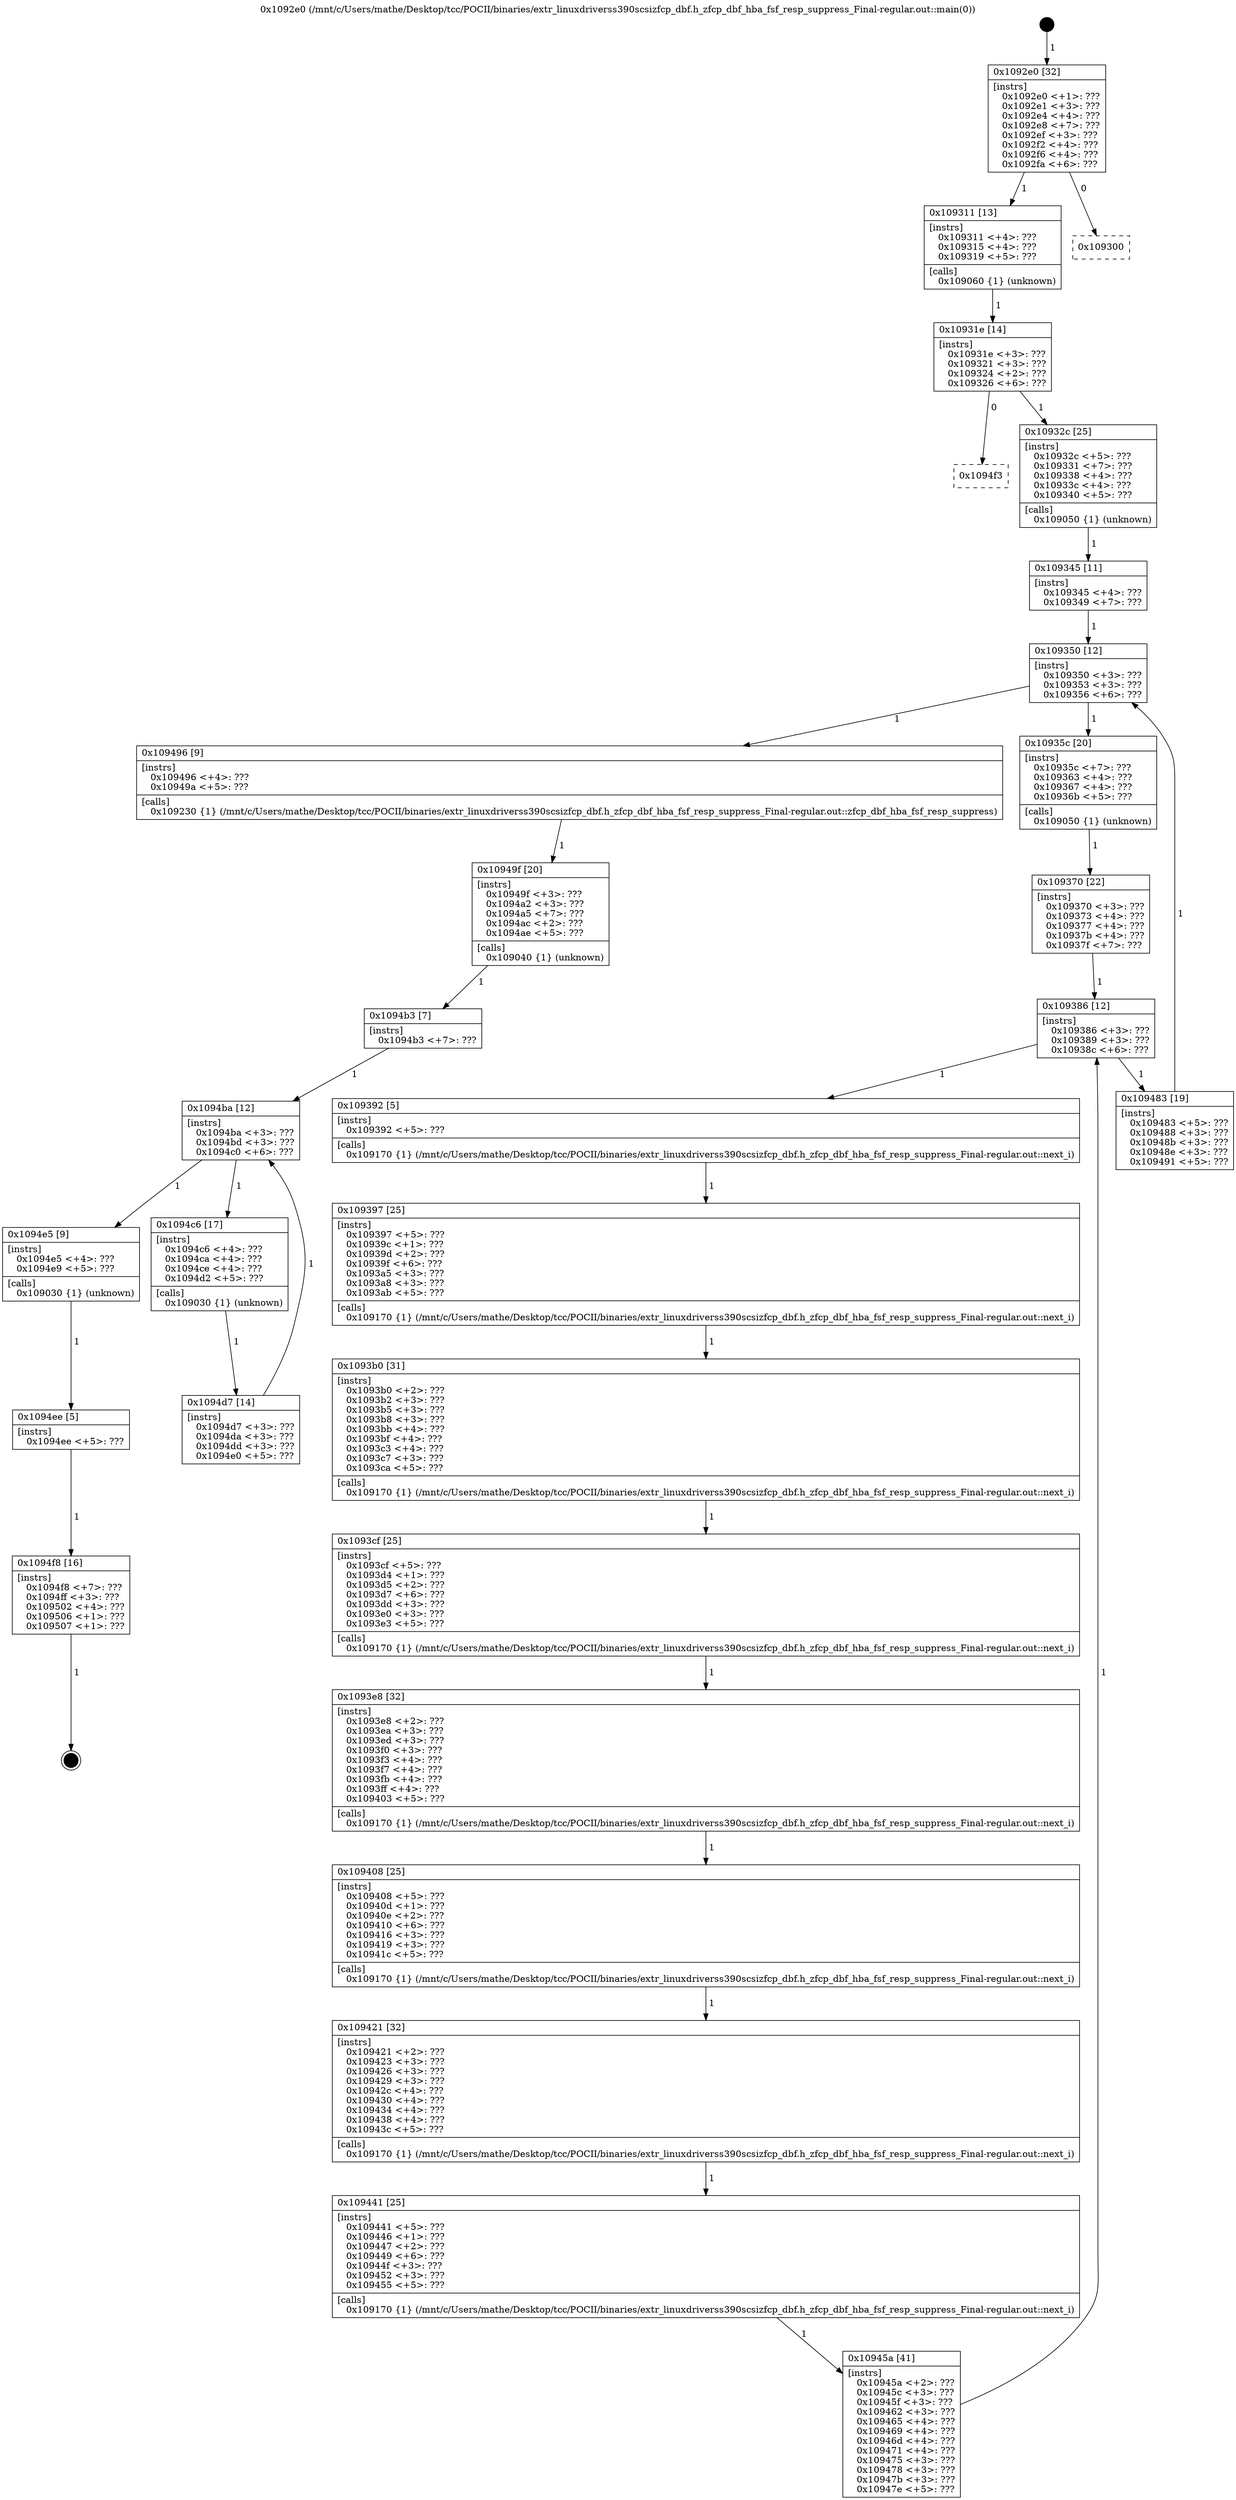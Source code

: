 digraph "0x1092e0" {
  label = "0x1092e0 (/mnt/c/Users/mathe/Desktop/tcc/POCII/binaries/extr_linuxdriverss390scsizfcp_dbf.h_zfcp_dbf_hba_fsf_resp_suppress_Final-regular.out::main(0))"
  labelloc = "t"
  node[shape=record]

  Entry [label="",width=0.3,height=0.3,shape=circle,fillcolor=black,style=filled]
  "0x1092e0" [label="{
     0x1092e0 [32]\l
     | [instrs]\l
     &nbsp;&nbsp;0x1092e0 \<+1\>: ???\l
     &nbsp;&nbsp;0x1092e1 \<+3\>: ???\l
     &nbsp;&nbsp;0x1092e4 \<+4\>: ???\l
     &nbsp;&nbsp;0x1092e8 \<+7\>: ???\l
     &nbsp;&nbsp;0x1092ef \<+3\>: ???\l
     &nbsp;&nbsp;0x1092f2 \<+4\>: ???\l
     &nbsp;&nbsp;0x1092f6 \<+4\>: ???\l
     &nbsp;&nbsp;0x1092fa \<+6\>: ???\l
  }"]
  "0x109311" [label="{
     0x109311 [13]\l
     | [instrs]\l
     &nbsp;&nbsp;0x109311 \<+4\>: ???\l
     &nbsp;&nbsp;0x109315 \<+4\>: ???\l
     &nbsp;&nbsp;0x109319 \<+5\>: ???\l
     | [calls]\l
     &nbsp;&nbsp;0x109060 \{1\} (unknown)\l
  }"]
  "0x109300" [label="{
     0x109300\l
  }", style=dashed]
  "0x10931e" [label="{
     0x10931e [14]\l
     | [instrs]\l
     &nbsp;&nbsp;0x10931e \<+3\>: ???\l
     &nbsp;&nbsp;0x109321 \<+3\>: ???\l
     &nbsp;&nbsp;0x109324 \<+2\>: ???\l
     &nbsp;&nbsp;0x109326 \<+6\>: ???\l
  }"]
  "0x1094f3" [label="{
     0x1094f3\l
  }", style=dashed]
  "0x10932c" [label="{
     0x10932c [25]\l
     | [instrs]\l
     &nbsp;&nbsp;0x10932c \<+5\>: ???\l
     &nbsp;&nbsp;0x109331 \<+7\>: ???\l
     &nbsp;&nbsp;0x109338 \<+4\>: ???\l
     &nbsp;&nbsp;0x10933c \<+4\>: ???\l
     &nbsp;&nbsp;0x109340 \<+5\>: ???\l
     | [calls]\l
     &nbsp;&nbsp;0x109050 \{1\} (unknown)\l
  }"]
  Exit [label="",width=0.3,height=0.3,shape=circle,fillcolor=black,style=filled,peripheries=2]
  "0x109350" [label="{
     0x109350 [12]\l
     | [instrs]\l
     &nbsp;&nbsp;0x109350 \<+3\>: ???\l
     &nbsp;&nbsp;0x109353 \<+3\>: ???\l
     &nbsp;&nbsp;0x109356 \<+6\>: ???\l
  }"]
  "0x109496" [label="{
     0x109496 [9]\l
     | [instrs]\l
     &nbsp;&nbsp;0x109496 \<+4\>: ???\l
     &nbsp;&nbsp;0x10949a \<+5\>: ???\l
     | [calls]\l
     &nbsp;&nbsp;0x109230 \{1\} (/mnt/c/Users/mathe/Desktop/tcc/POCII/binaries/extr_linuxdriverss390scsizfcp_dbf.h_zfcp_dbf_hba_fsf_resp_suppress_Final-regular.out::zfcp_dbf_hba_fsf_resp_suppress)\l
  }"]
  "0x10935c" [label="{
     0x10935c [20]\l
     | [instrs]\l
     &nbsp;&nbsp;0x10935c \<+7\>: ???\l
     &nbsp;&nbsp;0x109363 \<+4\>: ???\l
     &nbsp;&nbsp;0x109367 \<+4\>: ???\l
     &nbsp;&nbsp;0x10936b \<+5\>: ???\l
     | [calls]\l
     &nbsp;&nbsp;0x109050 \{1\} (unknown)\l
  }"]
  "0x109386" [label="{
     0x109386 [12]\l
     | [instrs]\l
     &nbsp;&nbsp;0x109386 \<+3\>: ???\l
     &nbsp;&nbsp;0x109389 \<+3\>: ???\l
     &nbsp;&nbsp;0x10938c \<+6\>: ???\l
  }"]
  "0x109483" [label="{
     0x109483 [19]\l
     | [instrs]\l
     &nbsp;&nbsp;0x109483 \<+5\>: ???\l
     &nbsp;&nbsp;0x109488 \<+3\>: ???\l
     &nbsp;&nbsp;0x10948b \<+3\>: ???\l
     &nbsp;&nbsp;0x10948e \<+3\>: ???\l
     &nbsp;&nbsp;0x109491 \<+5\>: ???\l
  }"]
  "0x109392" [label="{
     0x109392 [5]\l
     | [instrs]\l
     &nbsp;&nbsp;0x109392 \<+5\>: ???\l
     | [calls]\l
     &nbsp;&nbsp;0x109170 \{1\} (/mnt/c/Users/mathe/Desktop/tcc/POCII/binaries/extr_linuxdriverss390scsizfcp_dbf.h_zfcp_dbf_hba_fsf_resp_suppress_Final-regular.out::next_i)\l
  }"]
  "0x109397" [label="{
     0x109397 [25]\l
     | [instrs]\l
     &nbsp;&nbsp;0x109397 \<+5\>: ???\l
     &nbsp;&nbsp;0x10939c \<+1\>: ???\l
     &nbsp;&nbsp;0x10939d \<+2\>: ???\l
     &nbsp;&nbsp;0x10939f \<+6\>: ???\l
     &nbsp;&nbsp;0x1093a5 \<+3\>: ???\l
     &nbsp;&nbsp;0x1093a8 \<+3\>: ???\l
     &nbsp;&nbsp;0x1093ab \<+5\>: ???\l
     | [calls]\l
     &nbsp;&nbsp;0x109170 \{1\} (/mnt/c/Users/mathe/Desktop/tcc/POCII/binaries/extr_linuxdriverss390scsizfcp_dbf.h_zfcp_dbf_hba_fsf_resp_suppress_Final-regular.out::next_i)\l
  }"]
  "0x1093b0" [label="{
     0x1093b0 [31]\l
     | [instrs]\l
     &nbsp;&nbsp;0x1093b0 \<+2\>: ???\l
     &nbsp;&nbsp;0x1093b2 \<+3\>: ???\l
     &nbsp;&nbsp;0x1093b5 \<+3\>: ???\l
     &nbsp;&nbsp;0x1093b8 \<+3\>: ???\l
     &nbsp;&nbsp;0x1093bb \<+4\>: ???\l
     &nbsp;&nbsp;0x1093bf \<+4\>: ???\l
     &nbsp;&nbsp;0x1093c3 \<+4\>: ???\l
     &nbsp;&nbsp;0x1093c7 \<+3\>: ???\l
     &nbsp;&nbsp;0x1093ca \<+5\>: ???\l
     | [calls]\l
     &nbsp;&nbsp;0x109170 \{1\} (/mnt/c/Users/mathe/Desktop/tcc/POCII/binaries/extr_linuxdriverss390scsizfcp_dbf.h_zfcp_dbf_hba_fsf_resp_suppress_Final-regular.out::next_i)\l
  }"]
  "0x1093cf" [label="{
     0x1093cf [25]\l
     | [instrs]\l
     &nbsp;&nbsp;0x1093cf \<+5\>: ???\l
     &nbsp;&nbsp;0x1093d4 \<+1\>: ???\l
     &nbsp;&nbsp;0x1093d5 \<+2\>: ???\l
     &nbsp;&nbsp;0x1093d7 \<+6\>: ???\l
     &nbsp;&nbsp;0x1093dd \<+3\>: ???\l
     &nbsp;&nbsp;0x1093e0 \<+3\>: ???\l
     &nbsp;&nbsp;0x1093e3 \<+5\>: ???\l
     | [calls]\l
     &nbsp;&nbsp;0x109170 \{1\} (/mnt/c/Users/mathe/Desktop/tcc/POCII/binaries/extr_linuxdriverss390scsizfcp_dbf.h_zfcp_dbf_hba_fsf_resp_suppress_Final-regular.out::next_i)\l
  }"]
  "0x1093e8" [label="{
     0x1093e8 [32]\l
     | [instrs]\l
     &nbsp;&nbsp;0x1093e8 \<+2\>: ???\l
     &nbsp;&nbsp;0x1093ea \<+3\>: ???\l
     &nbsp;&nbsp;0x1093ed \<+3\>: ???\l
     &nbsp;&nbsp;0x1093f0 \<+3\>: ???\l
     &nbsp;&nbsp;0x1093f3 \<+4\>: ???\l
     &nbsp;&nbsp;0x1093f7 \<+4\>: ???\l
     &nbsp;&nbsp;0x1093fb \<+4\>: ???\l
     &nbsp;&nbsp;0x1093ff \<+4\>: ???\l
     &nbsp;&nbsp;0x109403 \<+5\>: ???\l
     | [calls]\l
     &nbsp;&nbsp;0x109170 \{1\} (/mnt/c/Users/mathe/Desktop/tcc/POCII/binaries/extr_linuxdriverss390scsizfcp_dbf.h_zfcp_dbf_hba_fsf_resp_suppress_Final-regular.out::next_i)\l
  }"]
  "0x109408" [label="{
     0x109408 [25]\l
     | [instrs]\l
     &nbsp;&nbsp;0x109408 \<+5\>: ???\l
     &nbsp;&nbsp;0x10940d \<+1\>: ???\l
     &nbsp;&nbsp;0x10940e \<+2\>: ???\l
     &nbsp;&nbsp;0x109410 \<+6\>: ???\l
     &nbsp;&nbsp;0x109416 \<+3\>: ???\l
     &nbsp;&nbsp;0x109419 \<+3\>: ???\l
     &nbsp;&nbsp;0x10941c \<+5\>: ???\l
     | [calls]\l
     &nbsp;&nbsp;0x109170 \{1\} (/mnt/c/Users/mathe/Desktop/tcc/POCII/binaries/extr_linuxdriverss390scsizfcp_dbf.h_zfcp_dbf_hba_fsf_resp_suppress_Final-regular.out::next_i)\l
  }"]
  "0x109421" [label="{
     0x109421 [32]\l
     | [instrs]\l
     &nbsp;&nbsp;0x109421 \<+2\>: ???\l
     &nbsp;&nbsp;0x109423 \<+3\>: ???\l
     &nbsp;&nbsp;0x109426 \<+3\>: ???\l
     &nbsp;&nbsp;0x109429 \<+3\>: ???\l
     &nbsp;&nbsp;0x10942c \<+4\>: ???\l
     &nbsp;&nbsp;0x109430 \<+4\>: ???\l
     &nbsp;&nbsp;0x109434 \<+4\>: ???\l
     &nbsp;&nbsp;0x109438 \<+4\>: ???\l
     &nbsp;&nbsp;0x10943c \<+5\>: ???\l
     | [calls]\l
     &nbsp;&nbsp;0x109170 \{1\} (/mnt/c/Users/mathe/Desktop/tcc/POCII/binaries/extr_linuxdriverss390scsizfcp_dbf.h_zfcp_dbf_hba_fsf_resp_suppress_Final-regular.out::next_i)\l
  }"]
  "0x109441" [label="{
     0x109441 [25]\l
     | [instrs]\l
     &nbsp;&nbsp;0x109441 \<+5\>: ???\l
     &nbsp;&nbsp;0x109446 \<+1\>: ???\l
     &nbsp;&nbsp;0x109447 \<+2\>: ???\l
     &nbsp;&nbsp;0x109449 \<+6\>: ???\l
     &nbsp;&nbsp;0x10944f \<+3\>: ???\l
     &nbsp;&nbsp;0x109452 \<+3\>: ???\l
     &nbsp;&nbsp;0x109455 \<+5\>: ???\l
     | [calls]\l
     &nbsp;&nbsp;0x109170 \{1\} (/mnt/c/Users/mathe/Desktop/tcc/POCII/binaries/extr_linuxdriverss390scsizfcp_dbf.h_zfcp_dbf_hba_fsf_resp_suppress_Final-regular.out::next_i)\l
  }"]
  "0x10945a" [label="{
     0x10945a [41]\l
     | [instrs]\l
     &nbsp;&nbsp;0x10945a \<+2\>: ???\l
     &nbsp;&nbsp;0x10945c \<+3\>: ???\l
     &nbsp;&nbsp;0x10945f \<+3\>: ???\l
     &nbsp;&nbsp;0x109462 \<+3\>: ???\l
     &nbsp;&nbsp;0x109465 \<+4\>: ???\l
     &nbsp;&nbsp;0x109469 \<+4\>: ???\l
     &nbsp;&nbsp;0x10946d \<+4\>: ???\l
     &nbsp;&nbsp;0x109471 \<+4\>: ???\l
     &nbsp;&nbsp;0x109475 \<+3\>: ???\l
     &nbsp;&nbsp;0x109478 \<+3\>: ???\l
     &nbsp;&nbsp;0x10947b \<+3\>: ???\l
     &nbsp;&nbsp;0x10947e \<+5\>: ???\l
  }"]
  "0x109370" [label="{
     0x109370 [22]\l
     | [instrs]\l
     &nbsp;&nbsp;0x109370 \<+3\>: ???\l
     &nbsp;&nbsp;0x109373 \<+4\>: ???\l
     &nbsp;&nbsp;0x109377 \<+4\>: ???\l
     &nbsp;&nbsp;0x10937b \<+4\>: ???\l
     &nbsp;&nbsp;0x10937f \<+7\>: ???\l
  }"]
  "0x1094f8" [label="{
     0x1094f8 [16]\l
     | [instrs]\l
     &nbsp;&nbsp;0x1094f8 \<+7\>: ???\l
     &nbsp;&nbsp;0x1094ff \<+3\>: ???\l
     &nbsp;&nbsp;0x109502 \<+4\>: ???\l
     &nbsp;&nbsp;0x109506 \<+1\>: ???\l
     &nbsp;&nbsp;0x109507 \<+1\>: ???\l
  }"]
  "0x109345" [label="{
     0x109345 [11]\l
     | [instrs]\l
     &nbsp;&nbsp;0x109345 \<+4\>: ???\l
     &nbsp;&nbsp;0x109349 \<+7\>: ???\l
  }"]
  "0x10949f" [label="{
     0x10949f [20]\l
     | [instrs]\l
     &nbsp;&nbsp;0x10949f \<+3\>: ???\l
     &nbsp;&nbsp;0x1094a2 \<+3\>: ???\l
     &nbsp;&nbsp;0x1094a5 \<+7\>: ???\l
     &nbsp;&nbsp;0x1094ac \<+2\>: ???\l
     &nbsp;&nbsp;0x1094ae \<+5\>: ???\l
     | [calls]\l
     &nbsp;&nbsp;0x109040 \{1\} (unknown)\l
  }"]
  "0x1094ba" [label="{
     0x1094ba [12]\l
     | [instrs]\l
     &nbsp;&nbsp;0x1094ba \<+3\>: ???\l
     &nbsp;&nbsp;0x1094bd \<+3\>: ???\l
     &nbsp;&nbsp;0x1094c0 \<+6\>: ???\l
  }"]
  "0x1094e5" [label="{
     0x1094e5 [9]\l
     | [instrs]\l
     &nbsp;&nbsp;0x1094e5 \<+4\>: ???\l
     &nbsp;&nbsp;0x1094e9 \<+5\>: ???\l
     | [calls]\l
     &nbsp;&nbsp;0x109030 \{1\} (unknown)\l
  }"]
  "0x1094c6" [label="{
     0x1094c6 [17]\l
     | [instrs]\l
     &nbsp;&nbsp;0x1094c6 \<+4\>: ???\l
     &nbsp;&nbsp;0x1094ca \<+4\>: ???\l
     &nbsp;&nbsp;0x1094ce \<+4\>: ???\l
     &nbsp;&nbsp;0x1094d2 \<+5\>: ???\l
     | [calls]\l
     &nbsp;&nbsp;0x109030 \{1\} (unknown)\l
  }"]
  "0x1094d7" [label="{
     0x1094d7 [14]\l
     | [instrs]\l
     &nbsp;&nbsp;0x1094d7 \<+3\>: ???\l
     &nbsp;&nbsp;0x1094da \<+3\>: ???\l
     &nbsp;&nbsp;0x1094dd \<+3\>: ???\l
     &nbsp;&nbsp;0x1094e0 \<+5\>: ???\l
  }"]
  "0x1094b3" [label="{
     0x1094b3 [7]\l
     | [instrs]\l
     &nbsp;&nbsp;0x1094b3 \<+7\>: ???\l
  }"]
  "0x1094ee" [label="{
     0x1094ee [5]\l
     | [instrs]\l
     &nbsp;&nbsp;0x1094ee \<+5\>: ???\l
  }"]
  Entry -> "0x1092e0" [label=" 1"]
  "0x1092e0" -> "0x109311" [label=" 1"]
  "0x1092e0" -> "0x109300" [label=" 0"]
  "0x109311" -> "0x10931e" [label=" 1"]
  "0x10931e" -> "0x1094f3" [label=" 0"]
  "0x10931e" -> "0x10932c" [label=" 1"]
  "0x1094f8" -> Exit [label=" 1"]
  "0x10932c" -> "0x109345" [label=" 1"]
  "0x109350" -> "0x109496" [label=" 1"]
  "0x109350" -> "0x10935c" [label=" 1"]
  "0x10935c" -> "0x109370" [label=" 1"]
  "0x109386" -> "0x109483" [label=" 1"]
  "0x109386" -> "0x109392" [label=" 1"]
  "0x109392" -> "0x109397" [label=" 1"]
  "0x109397" -> "0x1093b0" [label=" 1"]
  "0x1093b0" -> "0x1093cf" [label=" 1"]
  "0x1093cf" -> "0x1093e8" [label=" 1"]
  "0x1093e8" -> "0x109408" [label=" 1"]
  "0x109408" -> "0x109421" [label=" 1"]
  "0x109421" -> "0x109441" [label=" 1"]
  "0x109441" -> "0x10945a" [label=" 1"]
  "0x109370" -> "0x109386" [label=" 1"]
  "0x10945a" -> "0x109386" [label=" 1"]
  "0x1094ee" -> "0x1094f8" [label=" 1"]
  "0x109345" -> "0x109350" [label=" 1"]
  "0x109483" -> "0x109350" [label=" 1"]
  "0x109496" -> "0x10949f" [label=" 1"]
  "0x10949f" -> "0x1094b3" [label=" 1"]
  "0x1094ba" -> "0x1094e5" [label=" 1"]
  "0x1094ba" -> "0x1094c6" [label=" 1"]
  "0x1094c6" -> "0x1094d7" [label=" 1"]
  "0x1094b3" -> "0x1094ba" [label=" 1"]
  "0x1094d7" -> "0x1094ba" [label=" 1"]
  "0x1094e5" -> "0x1094ee" [label=" 1"]
}
